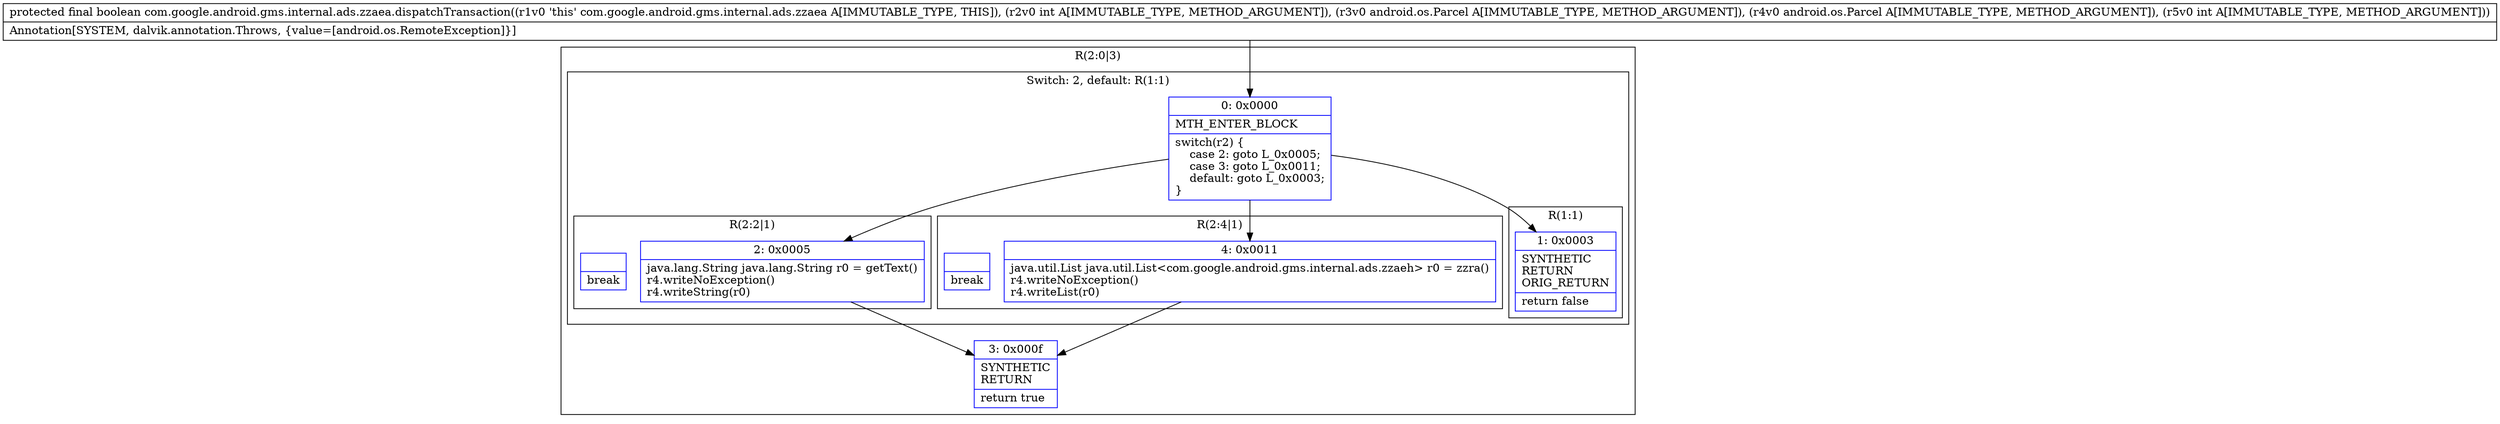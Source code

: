 digraph "CFG forcom.google.android.gms.internal.ads.zzaea.dispatchTransaction(ILandroid\/os\/Parcel;Landroid\/os\/Parcel;I)Z" {
subgraph cluster_Region_919250630 {
label = "R(2:0|3)";
node [shape=record,color=blue];
subgraph cluster_SwitchRegion_1185610879 {
label = "Switch: 2, default: R(1:1)";
node [shape=record,color=blue];
Node_0 [shape=record,label="{0\:\ 0x0000|MTH_ENTER_BLOCK\l|switch(r2) \{\l    case 2: goto L_0x0005;\l    case 3: goto L_0x0011;\l    default: goto L_0x0003;\l\}\l}"];
subgraph cluster_Region_1558149966 {
label = "R(2:2|1)";
node [shape=record,color=blue];
Node_2 [shape=record,label="{2\:\ 0x0005|java.lang.String java.lang.String r0 = getText()\lr4.writeNoException()\lr4.writeString(r0)\l}"];
Node_InsnContainer_741990727 [shape=record,label="{|break\l}"];
}
subgraph cluster_Region_421444694 {
label = "R(2:4|1)";
node [shape=record,color=blue];
Node_4 [shape=record,label="{4\:\ 0x0011|java.util.List java.util.List\<com.google.android.gms.internal.ads.zzaeh\> r0 = zzra()\lr4.writeNoException()\lr4.writeList(r0)\l}"];
Node_InsnContainer_481107487 [shape=record,label="{|break\l}"];
}
subgraph cluster_Region_2134013914 {
label = "R(1:1)";
node [shape=record,color=blue];
Node_1 [shape=record,label="{1\:\ 0x0003|SYNTHETIC\lRETURN\lORIG_RETURN\l|return false\l}"];
}
}
Node_3 [shape=record,label="{3\:\ 0x000f|SYNTHETIC\lRETURN\l|return true\l}"];
}
MethodNode[shape=record,label="{protected final boolean com.google.android.gms.internal.ads.zzaea.dispatchTransaction((r1v0 'this' com.google.android.gms.internal.ads.zzaea A[IMMUTABLE_TYPE, THIS]), (r2v0 int A[IMMUTABLE_TYPE, METHOD_ARGUMENT]), (r3v0 android.os.Parcel A[IMMUTABLE_TYPE, METHOD_ARGUMENT]), (r4v0 android.os.Parcel A[IMMUTABLE_TYPE, METHOD_ARGUMENT]), (r5v0 int A[IMMUTABLE_TYPE, METHOD_ARGUMENT]))  | Annotation[SYSTEM, dalvik.annotation.Throws, \{value=[android.os.RemoteException]\}]\l}"];
MethodNode -> Node_0;
Node_0 -> Node_1;
Node_0 -> Node_2;
Node_0 -> Node_4;
Node_2 -> Node_3;
Node_4 -> Node_3;
}

